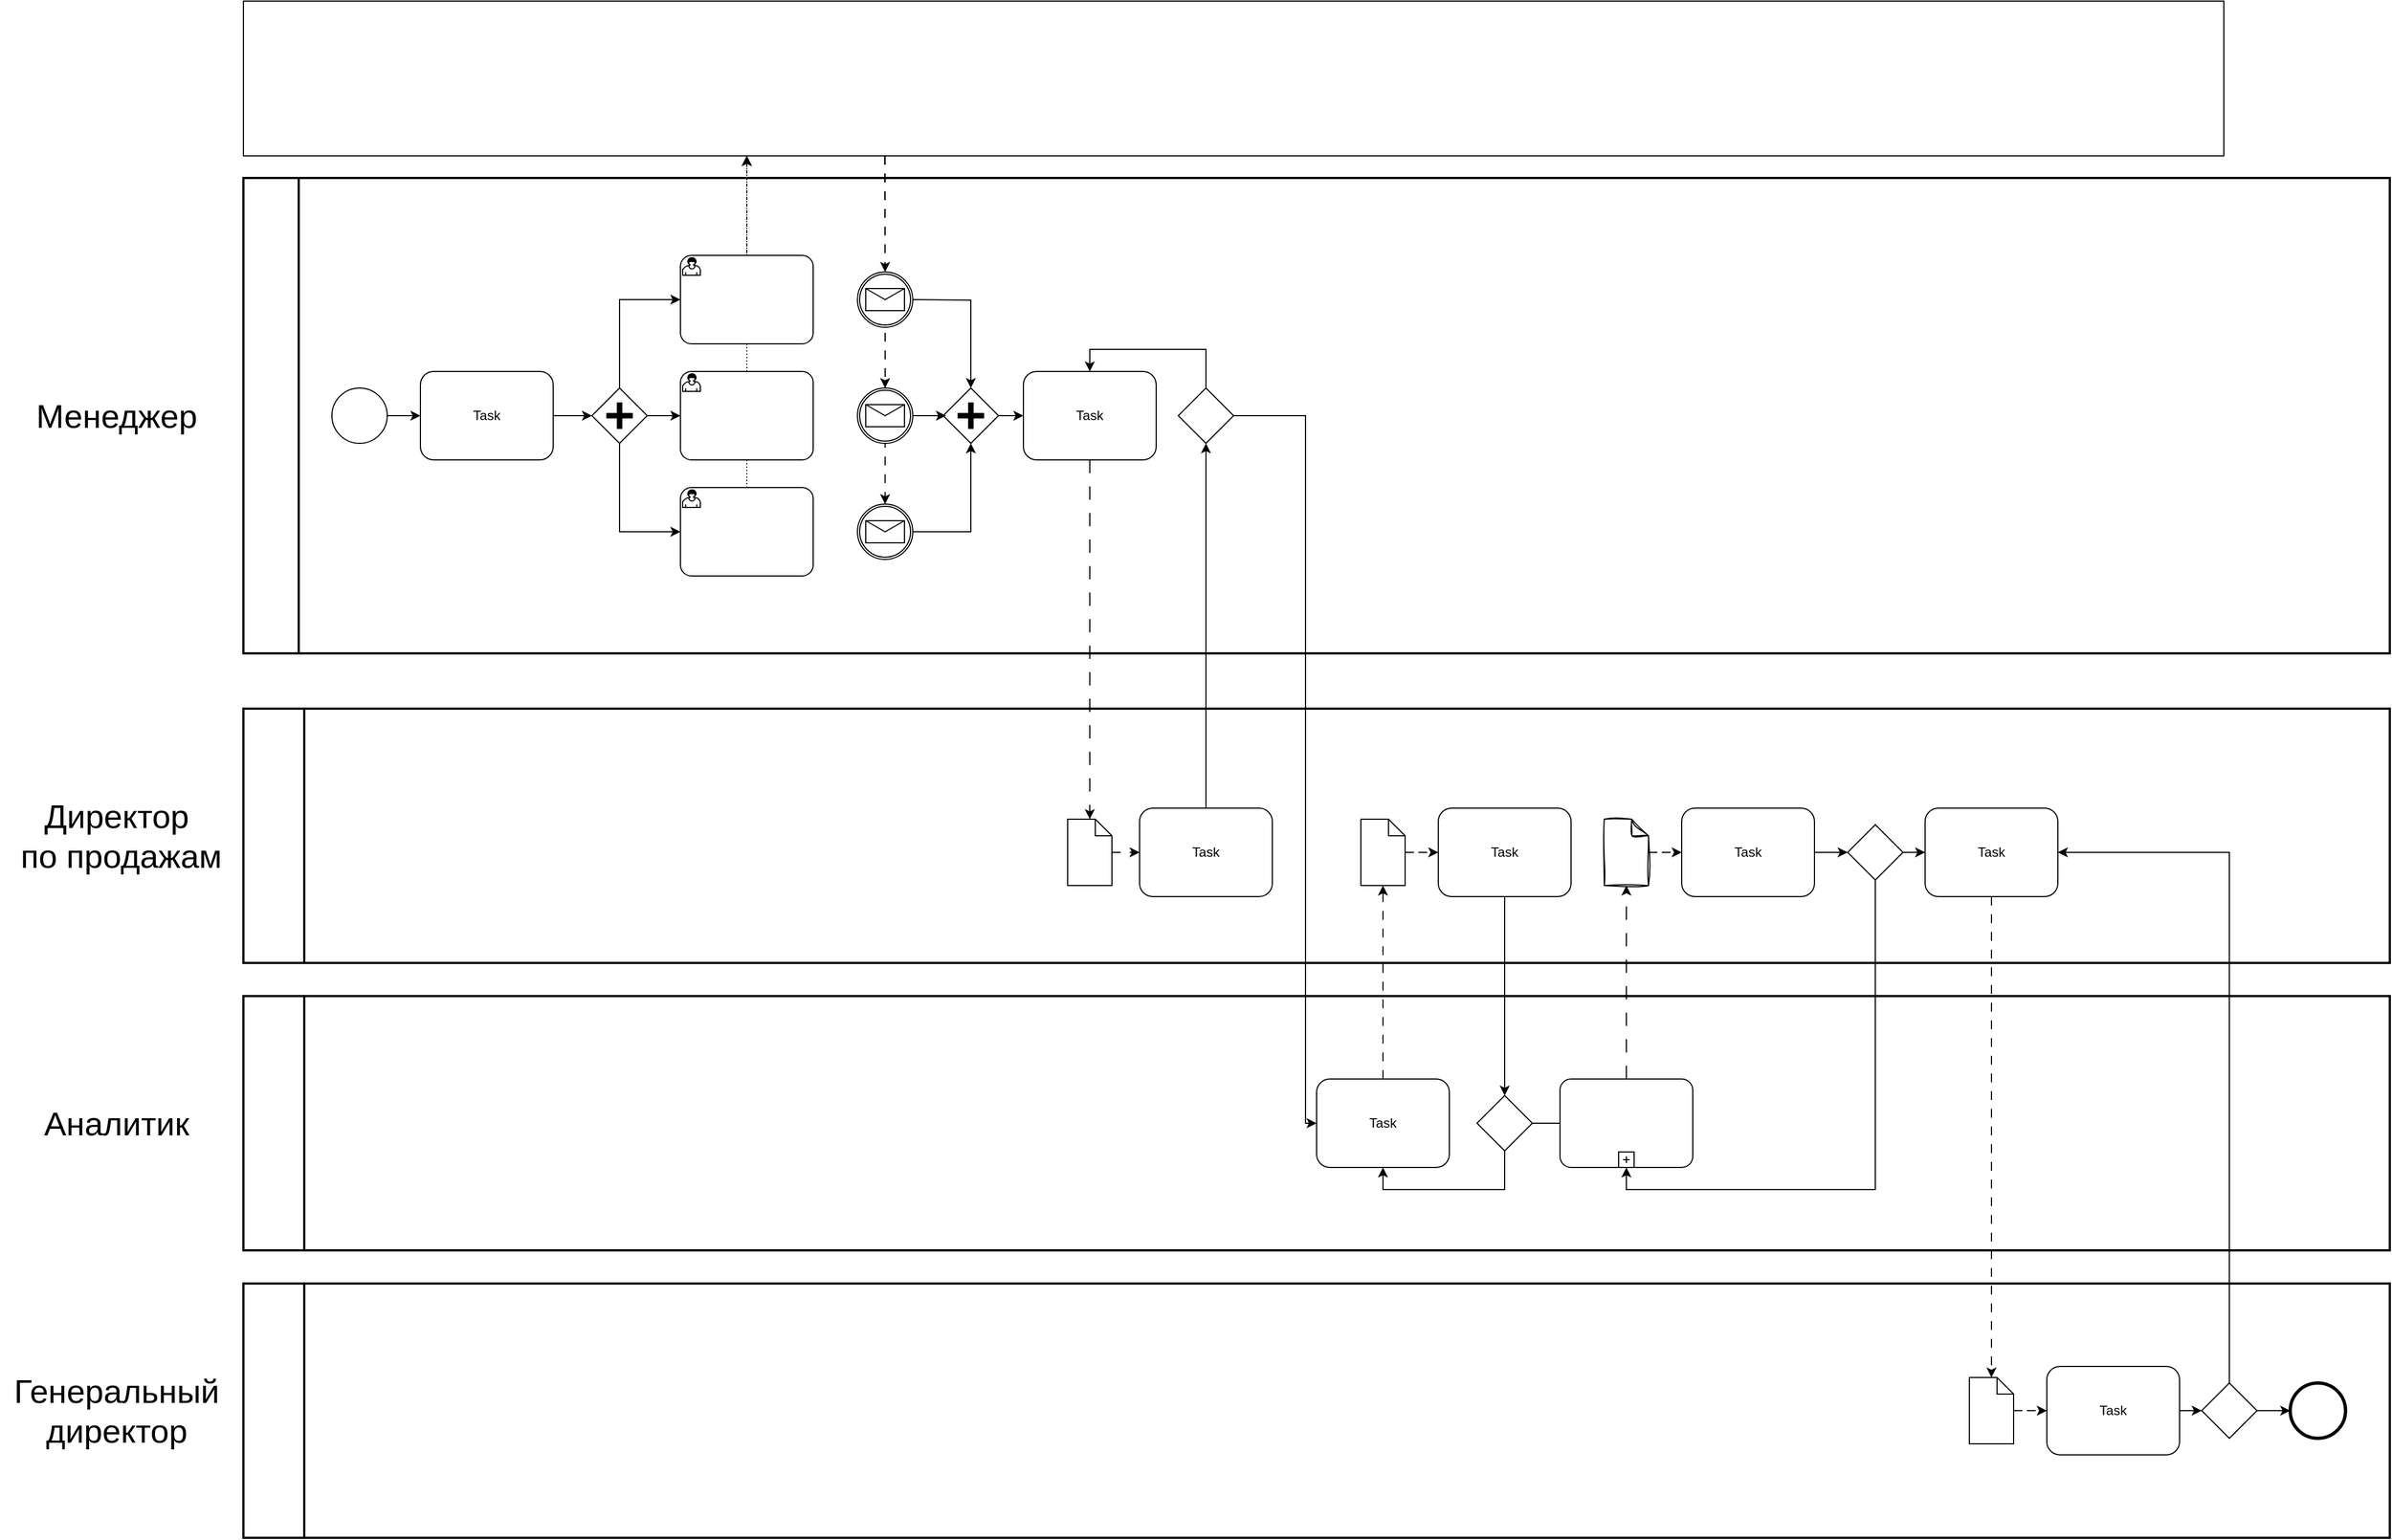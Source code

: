 <mxfile version="25.0.3">
  <diagram name="Page-1" id="2a216829-ef6e-dabb-86c1-c78162f3ba2b">
    <mxGraphModel dx="5018" dy="2268" grid="1" gridSize="10" guides="1" tooltips="1" connect="1" arrows="1" fold="1" page="1" pageScale="1" pageWidth="850" pageHeight="1100" background="none" math="0" shadow="0">
      <root>
        <mxCell id="0" />
        <mxCell id="1" parent="0" />
        <mxCell id="yuOISIgOCX0uWJEtP6---103" value="" style="swimlane;html=1;startSize=55;fontStyle=0;collapsible=0;horizontal=0;swimlaneLine=1;swimlaneFillColor=#ffffff;strokeWidth=2;whiteSpace=wrap;" vertex="1" parent="1">
          <mxGeometry x="-470" y="690" width="1940" height="230" as="geometry" />
        </mxCell>
        <mxCell id="yuOISIgOCX0uWJEtP6---112" style="edgeStyle=orthogonalEdgeStyle;rounded=0;orthogonalLoop=1;jettySize=auto;html=1;dashed=1;dashPattern=8 8;" edge="1" parent="yuOISIgOCX0uWJEtP6---103" source="yuOISIgOCX0uWJEtP6---109">
          <mxGeometry relative="1" as="geometry">
            <mxPoint x="810" y="130" as="targetPoint" />
          </mxGeometry>
        </mxCell>
        <mxCell id="yuOISIgOCX0uWJEtP6---109" value="" style="shape=mxgraph.bpmn.data;labelPosition=center;verticalLabelPosition=bottom;align=center;verticalAlign=top;size=15;html=1;" vertex="1" parent="yuOISIgOCX0uWJEtP6---103">
          <mxGeometry x="745" y="100" width="40" height="60" as="geometry" />
        </mxCell>
        <mxCell id="yuOISIgOCX0uWJEtP6---110" value="Task" style="shape=ext;rounded=1;html=1;whiteSpace=wrap;" vertex="1" parent="yuOISIgOCX0uWJEtP6---103">
          <mxGeometry x="810" y="90" width="120" height="80" as="geometry" />
        </mxCell>
        <mxCell id="yuOISIgOCX0uWJEtP6---120" style="edgeStyle=orthogonalEdgeStyle;rounded=0;orthogonalLoop=1;jettySize=auto;html=1;dashed=1;dashPattern=8 8;" edge="1" parent="yuOISIgOCX0uWJEtP6---103" source="yuOISIgOCX0uWJEtP6---115" target="yuOISIgOCX0uWJEtP6---116">
          <mxGeometry relative="1" as="geometry" />
        </mxCell>
        <mxCell id="yuOISIgOCX0uWJEtP6---115" value="" style="shape=mxgraph.bpmn.data;labelPosition=center;verticalLabelPosition=bottom;align=center;verticalAlign=top;size=15;html=1;" vertex="1" parent="yuOISIgOCX0uWJEtP6---103">
          <mxGeometry x="1010" y="100" width="40" height="60" as="geometry" />
        </mxCell>
        <mxCell id="yuOISIgOCX0uWJEtP6---116" value="Task" style="shape=ext;rounded=1;html=1;whiteSpace=wrap;" vertex="1" parent="yuOISIgOCX0uWJEtP6---103">
          <mxGeometry x="1080" y="90" width="120" height="80" as="geometry" />
        </mxCell>
        <mxCell id="yuOISIgOCX0uWJEtP6---154" style="edgeStyle=orthogonalEdgeStyle;rounded=0;orthogonalLoop=1;jettySize=auto;html=1;entryX=0;entryY=0.5;entryDx=0;entryDy=0;dashed=1;dashPattern=8 8;" edge="1" parent="yuOISIgOCX0uWJEtP6---103" source="yuOISIgOCX0uWJEtP6---151" target="yuOISIgOCX0uWJEtP6---153">
          <mxGeometry relative="1" as="geometry" />
        </mxCell>
        <mxCell id="yuOISIgOCX0uWJEtP6---151" value="" style="shape=mxgraph.bpmn.data;labelPosition=center;verticalLabelPosition=bottom;align=center;verticalAlign=top;size=15;html=1;sketch=1;curveFitting=1;jiggle=2;" vertex="1" parent="yuOISIgOCX0uWJEtP6---103">
          <mxGeometry x="1230" y="100" width="40" height="60" as="geometry" />
        </mxCell>
        <mxCell id="yuOISIgOCX0uWJEtP6---153" value="Task" style="shape=ext;rounded=1;html=1;whiteSpace=wrap;" vertex="1" parent="yuOISIgOCX0uWJEtP6---103">
          <mxGeometry x="1300" y="90" width="120" height="80" as="geometry" />
        </mxCell>
        <mxCell id="yuOISIgOCX0uWJEtP6---155" value="" style="points=[[0.25,0.25,0],[0.5,0,0],[0.75,0.25,0],[1,0.5,0],[0.75,0.75,0],[0.5,1,0],[0.25,0.75,0],[0,0.5,0]];shape=mxgraph.bpmn.gateway2;html=1;verticalLabelPosition=bottom;labelBackgroundColor=#ffffff;verticalAlign=top;align=center;perimeter=rhombusPerimeter;outlineConnect=0;outline=none;symbol=none;" vertex="1" parent="yuOISIgOCX0uWJEtP6---103">
          <mxGeometry x="1450" y="105" width="50" height="50" as="geometry" />
        </mxCell>
        <mxCell id="yuOISIgOCX0uWJEtP6---156" style="edgeStyle=orthogonalEdgeStyle;rounded=0;orthogonalLoop=1;jettySize=auto;html=1;entryX=0;entryY=0.5;entryDx=0;entryDy=0;entryPerimeter=0;" edge="1" parent="yuOISIgOCX0uWJEtP6---103" source="yuOISIgOCX0uWJEtP6---153" target="yuOISIgOCX0uWJEtP6---155">
          <mxGeometry relative="1" as="geometry">
            <mxPoint x="1430" y="350" as="targetPoint" />
          </mxGeometry>
        </mxCell>
        <mxCell id="yuOISIgOCX0uWJEtP6---167" value="" style="edgeStyle=orthogonalEdgeStyle;rounded=0;orthogonalLoop=1;jettySize=auto;html=1;" edge="1" parent="yuOISIgOCX0uWJEtP6---103" source="yuOISIgOCX0uWJEtP6---155" target="yuOISIgOCX0uWJEtP6---159">
          <mxGeometry relative="1" as="geometry">
            <mxPoint x="1590" y="1580" as="targetPoint" />
            <mxPoint x="1500" y="1580" as="sourcePoint" />
          </mxGeometry>
        </mxCell>
        <mxCell id="yuOISIgOCX0uWJEtP6---159" value="Task" style="shape=ext;rounded=1;html=1;whiteSpace=wrap;" vertex="1" parent="yuOISIgOCX0uWJEtP6---103">
          <mxGeometry x="1520" y="90" width="120" height="80" as="geometry" />
        </mxCell>
        <mxCell id="yuOISIgOCX0uWJEtP6---2" value="" style="swimlane;html=1;startSize=50;fontStyle=0;collapsible=0;horizontal=0;swimlaneLine=1;swimlaneFillColor=#ffffff;strokeWidth=2;whiteSpace=wrap;" vertex="1" parent="1">
          <mxGeometry x="-470" y="210" width="1940" height="430" as="geometry" />
        </mxCell>
        <mxCell id="yuOISIgOCX0uWJEtP6---6" style="edgeStyle=orthogonalEdgeStyle;rounded=0;orthogonalLoop=1;jettySize=auto;html=1;" edge="1" parent="yuOISIgOCX0uWJEtP6---2" source="yuOISIgOCX0uWJEtP6---4" target="yuOISIgOCX0uWJEtP6---5">
          <mxGeometry relative="1" as="geometry" />
        </mxCell>
        <mxCell id="yuOISIgOCX0uWJEtP6---4" value="" style="shape=mxgraph.bpmn.shape;html=1;verticalLabelPosition=bottom;labelBackgroundColor=#ffffff;verticalAlign=top;perimeter=ellipsePerimeter;outline=standard;symbol=general;" vertex="1" parent="yuOISIgOCX0uWJEtP6---2">
          <mxGeometry x="80" y="190" width="50" height="50" as="geometry" />
        </mxCell>
        <mxCell id="yuOISIgOCX0uWJEtP6---9" style="edgeStyle=orthogonalEdgeStyle;rounded=0;orthogonalLoop=1;jettySize=auto;html=1;" edge="1" parent="yuOISIgOCX0uWJEtP6---2" source="yuOISIgOCX0uWJEtP6---5">
          <mxGeometry relative="1" as="geometry">
            <mxPoint x="315" y="215" as="targetPoint" />
          </mxGeometry>
        </mxCell>
        <mxCell id="yuOISIgOCX0uWJEtP6---5" value="Task" style="shape=ext;rounded=1;html=1;whiteSpace=wrap;" vertex="1" parent="yuOISIgOCX0uWJEtP6---2">
          <mxGeometry x="160" y="175" width="120" height="80" as="geometry" />
        </mxCell>
        <mxCell id="yuOISIgOCX0uWJEtP6---7" value="" style="shape=mxgraph.bpmn.shape;html=1;verticalLabelPosition=bottom;labelBackgroundColor=#ffffff;verticalAlign=top;perimeter=rhombusPerimeter;background=gateway;outline=none;symbol=parallelGw;" vertex="1" parent="yuOISIgOCX0uWJEtP6---2">
          <mxGeometry x="315" y="190" width="50" height="50" as="geometry" />
        </mxCell>
        <mxCell id="yuOISIgOCX0uWJEtP6---145" style="edgeStyle=orthogonalEdgeStyle;rounded=0;orthogonalLoop=1;jettySize=auto;html=1;dashed=1;dashPattern=1 2;" edge="1" parent="yuOISIgOCX0uWJEtP6---2" source="yuOISIgOCX0uWJEtP6---10">
          <mxGeometry relative="1" as="geometry">
            <mxPoint x="455" y="-20" as="targetPoint" />
          </mxGeometry>
        </mxCell>
        <mxCell id="yuOISIgOCX0uWJEtP6---10" value="" style="points=[[0.25,0,0],[0.5,0,0],[0.75,0,0],[1,0.25,0],[1,0.5,0],[1,0.75,0],[0.75,1,0],[0.5,1,0],[0.25,1,0],[0,0.75,0],[0,0.5,0],[0,0.25,0]];shape=mxgraph.bpmn.task;whiteSpace=wrap;rectStyle=rounded;size=10;html=1;container=1;expand=0;collapsible=0;taskMarker=user;" vertex="1" parent="yuOISIgOCX0uWJEtP6---2">
          <mxGeometry x="395" y="280" width="120" height="80" as="geometry" />
        </mxCell>
        <mxCell id="yuOISIgOCX0uWJEtP6---144" style="edgeStyle=orthogonalEdgeStyle;rounded=0;orthogonalLoop=1;jettySize=auto;html=1;dashed=1;dashPattern=1 2;" edge="1" parent="yuOISIgOCX0uWJEtP6---2" source="yuOISIgOCX0uWJEtP6---11">
          <mxGeometry relative="1" as="geometry">
            <mxPoint x="455" y="-20" as="targetPoint" />
          </mxGeometry>
        </mxCell>
        <mxCell id="yuOISIgOCX0uWJEtP6---11" value="" style="points=[[0.25,0,0],[0.5,0,0],[0.75,0,0],[1,0.25,0],[1,0.5,0],[1,0.75,0],[0.75,1,0],[0.5,1,0],[0.25,1,0],[0,0.75,0],[0,0.5,0],[0,0.25,0]];shape=mxgraph.bpmn.task;whiteSpace=wrap;rectStyle=rounded;size=10;html=1;container=1;expand=0;collapsible=0;taskMarker=user;" vertex="1" parent="yuOISIgOCX0uWJEtP6---2">
          <mxGeometry x="395" y="175" width="120" height="80" as="geometry" />
        </mxCell>
        <mxCell id="yuOISIgOCX0uWJEtP6---134" style="edgeStyle=orthogonalEdgeStyle;rounded=0;orthogonalLoop=1;jettySize=auto;html=1;dashed=1;dashPattern=1 1;" edge="1" parent="yuOISIgOCX0uWJEtP6---2" source="yuOISIgOCX0uWJEtP6---12">
          <mxGeometry relative="1" as="geometry">
            <mxPoint x="455" y="-20" as="targetPoint" />
          </mxGeometry>
        </mxCell>
        <mxCell id="yuOISIgOCX0uWJEtP6---12" value="" style="points=[[0.25,0,0],[0.5,0,0],[0.75,0,0],[1,0.25,0],[1,0.5,0],[1,0.75,0],[0.75,1,0],[0.5,1,0],[0.25,1,0],[0,0.75,0],[0,0.5,0],[0,0.25,0]];shape=mxgraph.bpmn.task;whiteSpace=wrap;rectStyle=rounded;size=10;html=1;container=1;expand=0;collapsible=0;taskMarker=user;" vertex="1" parent="yuOISIgOCX0uWJEtP6---2">
          <mxGeometry x="395" y="70" width="120" height="80" as="geometry" />
        </mxCell>
        <mxCell id="yuOISIgOCX0uWJEtP6---14" style="edgeStyle=orthogonalEdgeStyle;rounded=0;orthogonalLoop=1;jettySize=auto;html=1;entryX=0;entryY=0.5;entryDx=0;entryDy=0;entryPerimeter=0;" edge="1" parent="yuOISIgOCX0uWJEtP6---2" source="yuOISIgOCX0uWJEtP6---7" target="yuOISIgOCX0uWJEtP6---11">
          <mxGeometry relative="1" as="geometry" />
        </mxCell>
        <mxCell id="yuOISIgOCX0uWJEtP6---16" style="edgeStyle=orthogonalEdgeStyle;rounded=0;orthogonalLoop=1;jettySize=auto;html=1;entryX=0;entryY=0.5;entryDx=0;entryDy=0;entryPerimeter=0;" edge="1" parent="yuOISIgOCX0uWJEtP6---2" source="yuOISIgOCX0uWJEtP6---7" target="yuOISIgOCX0uWJEtP6---10">
          <mxGeometry relative="1" as="geometry">
            <Array as="points">
              <mxPoint x="340" y="320" />
            </Array>
          </mxGeometry>
        </mxCell>
        <mxCell id="yuOISIgOCX0uWJEtP6---17" style="edgeStyle=orthogonalEdgeStyle;rounded=0;orthogonalLoop=1;jettySize=auto;html=1;entryX=0;entryY=0.5;entryDx=0;entryDy=0;entryPerimeter=0;" edge="1" parent="yuOISIgOCX0uWJEtP6---2" source="yuOISIgOCX0uWJEtP6---7" target="yuOISIgOCX0uWJEtP6---12">
          <mxGeometry relative="1" as="geometry">
            <Array as="points">
              <mxPoint x="340" y="110" />
            </Array>
          </mxGeometry>
        </mxCell>
        <mxCell id="yuOISIgOCX0uWJEtP6---26" style="edgeStyle=orthogonalEdgeStyle;rounded=0;orthogonalLoop=1;jettySize=auto;html=1;entryX=0.5;entryY=1;entryDx=0;entryDy=0;" edge="1" parent="yuOISIgOCX0uWJEtP6---2" source="yuOISIgOCX0uWJEtP6---18" target="yuOISIgOCX0uWJEtP6---24">
          <mxGeometry relative="1" as="geometry" />
        </mxCell>
        <mxCell id="yuOISIgOCX0uWJEtP6---18" value="" style="points=[[0.145,0.145,0],[0.5,0,0],[0.855,0.145,0],[1,0.5,0],[0.855,0.855,0],[0.5,1,0],[0.145,0.855,0],[0,0.5,0]];shape=mxgraph.bpmn.event;html=1;verticalLabelPosition=bottom;labelBackgroundColor=#ffffff;verticalAlign=top;align=center;perimeter=ellipsePerimeter;outlineConnect=0;aspect=fixed;outline=catching;symbol=message;" vertex="1" parent="yuOISIgOCX0uWJEtP6---2">
          <mxGeometry x="555" y="295" width="50" height="50" as="geometry" />
        </mxCell>
        <mxCell id="yuOISIgOCX0uWJEtP6---25" style="edgeStyle=orthogonalEdgeStyle;rounded=0;orthogonalLoop=1;jettySize=auto;html=1;entryX=0.5;entryY=0;entryDx=0;entryDy=0;" edge="1" parent="yuOISIgOCX0uWJEtP6---2" target="yuOISIgOCX0uWJEtP6---24">
          <mxGeometry relative="1" as="geometry">
            <mxPoint x="605" y="110.0" as="sourcePoint" />
          </mxGeometry>
        </mxCell>
        <mxCell id="yuOISIgOCX0uWJEtP6---29" style="edgeStyle=orthogonalEdgeStyle;rounded=0;orthogonalLoop=1;jettySize=auto;html=1;entryX=0;entryY=0.5;entryDx=0;entryDy=0;" edge="1" parent="yuOISIgOCX0uWJEtP6---2" source="yuOISIgOCX0uWJEtP6---24" target="yuOISIgOCX0uWJEtP6---28">
          <mxGeometry relative="1" as="geometry" />
        </mxCell>
        <mxCell id="yuOISIgOCX0uWJEtP6---24" value="" style="shape=mxgraph.bpmn.shape;html=1;verticalLabelPosition=bottom;labelBackgroundColor=#ffffff;verticalAlign=top;perimeter=rhombusPerimeter;background=gateway;outline=none;symbol=parallelGw;" vertex="1" parent="yuOISIgOCX0uWJEtP6---2">
          <mxGeometry x="632.5" y="190" width="50" height="50" as="geometry" />
        </mxCell>
        <mxCell id="yuOISIgOCX0uWJEtP6---27" style="edgeStyle=orthogonalEdgeStyle;rounded=0;orthogonalLoop=1;jettySize=auto;html=1;" edge="1" parent="yuOISIgOCX0uWJEtP6---2">
          <mxGeometry relative="1" as="geometry">
            <mxPoint x="605.0" y="215.037" as="sourcePoint" />
            <mxPoint x="635" y="215" as="targetPoint" />
          </mxGeometry>
        </mxCell>
        <mxCell id="yuOISIgOCX0uWJEtP6---136" style="edgeStyle=orthogonalEdgeStyle;rounded=0;orthogonalLoop=1;jettySize=auto;html=1;entryX=0.5;entryY=0;entryDx=0;entryDy=0;entryPerimeter=0;dashed=1;dashPattern=8 8;" edge="1" parent="yuOISIgOCX0uWJEtP6---2">
          <mxGeometry relative="1" as="geometry">
            <mxPoint x="580" y="190" as="targetPoint" />
            <mxPoint x="580" y="-20" as="sourcePoint" />
          </mxGeometry>
        </mxCell>
        <mxCell id="yuOISIgOCX0uWJEtP6---28" value="Task" style="shape=ext;rounded=1;html=1;whiteSpace=wrap;" vertex="1" parent="yuOISIgOCX0uWJEtP6---2">
          <mxGeometry x="705" y="175" width="120" height="80" as="geometry" />
        </mxCell>
        <mxCell id="yuOISIgOCX0uWJEtP6---33" style="edgeStyle=orthogonalEdgeStyle;rounded=0;orthogonalLoop=1;jettySize=auto;html=1;entryX=0.5;entryY=0;entryDx=0;entryDy=0;" edge="1" parent="yuOISIgOCX0uWJEtP6---2" source="yuOISIgOCX0uWJEtP6---30" target="yuOISIgOCX0uWJEtP6---28">
          <mxGeometry relative="1" as="geometry">
            <Array as="points">
              <mxPoint x="870" y="155" />
              <mxPoint x="765" y="155" />
            </Array>
          </mxGeometry>
        </mxCell>
        <mxCell id="yuOISIgOCX0uWJEtP6---30" value="" style="points=[[0.25,0.25,0],[0.5,0,0],[0.75,0.25,0],[1,0.5,0],[0.75,0.75,0],[0.5,1,0],[0.25,0.75,0],[0,0.5,0]];shape=mxgraph.bpmn.gateway2;html=1;verticalLabelPosition=bottom;labelBackgroundColor=#ffffff;verticalAlign=top;align=center;perimeter=rhombusPerimeter;outlineConnect=0;outline=none;symbol=none;" vertex="1" parent="yuOISIgOCX0uWJEtP6---2">
          <mxGeometry x="845" y="190" width="50" height="50" as="geometry" />
        </mxCell>
        <mxCell id="yuOISIgOCX0uWJEtP6---137" style="edgeStyle=orthogonalEdgeStyle;rounded=0;orthogonalLoop=1;jettySize=auto;html=1;entryX=0.5;entryY=0;entryDx=0;entryDy=0;entryPerimeter=0;dashed=1;dashPattern=8 8;" edge="1" parent="yuOISIgOCX0uWJEtP6---2" target="yuOISIgOCX0uWJEtP6---18">
          <mxGeometry relative="1" as="geometry">
            <mxPoint x="579.63" y="285" as="targetPoint" />
            <mxPoint x="579.63" y="-20" as="sourcePoint" />
          </mxGeometry>
        </mxCell>
        <mxCell id="yuOISIgOCX0uWJEtP6---138" value="" style="points=[[0.145,0.145,0],[0.5,0,0],[0.855,0.145,0],[1,0.5,0],[0.855,0.855,0],[0.5,1,0],[0.145,0.855,0],[0,0.5,0]];shape=mxgraph.bpmn.event;html=1;verticalLabelPosition=bottom;labelBackgroundColor=#ffffff;verticalAlign=top;align=center;perimeter=ellipsePerimeter;outlineConnect=0;aspect=fixed;outline=catching;symbol=message;" vertex="1" parent="yuOISIgOCX0uWJEtP6---2">
          <mxGeometry x="555" y="190" width="50" height="50" as="geometry" />
        </mxCell>
        <mxCell id="yuOISIgOCX0uWJEtP6---139" value="" style="points=[[0.145,0.145,0],[0.5,0,0],[0.855,0.145,0],[1,0.5,0],[0.855,0.855,0],[0.5,1,0],[0.145,0.855,0],[0,0.5,0]];shape=mxgraph.bpmn.event;html=1;verticalLabelPosition=bottom;labelBackgroundColor=#ffffff;verticalAlign=top;align=center;perimeter=ellipsePerimeter;outlineConnect=0;aspect=fixed;outline=catching;symbol=message;" vertex="1" parent="yuOISIgOCX0uWJEtP6---2">
          <mxGeometry x="555" y="85" width="50" height="50" as="geometry" />
        </mxCell>
        <mxCell id="yuOISIgOCX0uWJEtP6---108" style="edgeStyle=orthogonalEdgeStyle;rounded=0;orthogonalLoop=1;jettySize=auto;html=1;dashed=1;dashPattern=12 12;" edge="1" parent="yuOISIgOCX0uWJEtP6---2" source="yuOISIgOCX0uWJEtP6---28">
          <mxGeometry relative="1" as="geometry">
            <mxPoint x="765" y="580" as="targetPoint" />
          </mxGeometry>
        </mxCell>
        <mxCell id="yuOISIgOCX0uWJEtP6---113" value="" style="swimlane;html=1;startSize=55;fontStyle=0;collapsible=0;horizontal=0;swimlaneLine=1;swimlaneFillColor=#ffffff;strokeWidth=2;whiteSpace=wrap;" vertex="1" parent="1">
          <mxGeometry x="-470" y="950" width="1940" height="230" as="geometry" />
        </mxCell>
        <mxCell id="yuOISIgOCX0uWJEtP6---117" value="Task" style="shape=ext;rounded=1;html=1;whiteSpace=wrap;" vertex="1" parent="yuOISIgOCX0uWJEtP6---113">
          <mxGeometry x="970" y="75" width="120" height="80" as="geometry" />
        </mxCell>
        <mxCell id="yuOISIgOCX0uWJEtP6---124" style="edgeStyle=orthogonalEdgeStyle;rounded=0;orthogonalLoop=1;jettySize=auto;html=1;" edge="1" parent="yuOISIgOCX0uWJEtP6---113" source="yuOISIgOCX0uWJEtP6---121">
          <mxGeometry relative="1" as="geometry">
            <mxPoint x="1250" y="115" as="targetPoint" />
          </mxGeometry>
        </mxCell>
        <mxCell id="yuOISIgOCX0uWJEtP6---125" style="edgeStyle=orthogonalEdgeStyle;rounded=0;orthogonalLoop=1;jettySize=auto;html=1;entryX=0.5;entryY=1;entryDx=0;entryDy=0;exitX=0.5;exitY=1;exitDx=0;exitDy=0;exitPerimeter=0;" edge="1" parent="yuOISIgOCX0uWJEtP6---113" source="yuOISIgOCX0uWJEtP6---121" target="yuOISIgOCX0uWJEtP6---117">
          <mxGeometry relative="1" as="geometry" />
        </mxCell>
        <mxCell id="yuOISIgOCX0uWJEtP6---121" value="" style="points=[[0.25,0.25,0],[0.5,0,0],[0.75,0.25,0],[1,0.5,0],[0.75,0.75,0],[0.5,1,0],[0.25,0.75,0],[0,0.5,0]];shape=mxgraph.bpmn.gateway2;html=1;verticalLabelPosition=bottom;labelBackgroundColor=#ffffff;verticalAlign=top;align=center;perimeter=rhombusPerimeter;outlineConnect=0;outline=none;symbol=none;" vertex="1" parent="yuOISIgOCX0uWJEtP6---113">
          <mxGeometry x="1115" y="90" width="50" height="50" as="geometry" />
        </mxCell>
        <mxCell id="yuOISIgOCX0uWJEtP6---146" value="" style="points=[[0.25,0,0],[0.5,0,0],[0.75,0,0],[1,0.25,0],[1,0.5,0],[1,0.75,0],[0.75,1,0],[0.5,1,0],[0.25,1,0],[0,0.75,0],[0,0.5,0],[0,0.25,0]];shape=mxgraph.bpmn.task;whiteSpace=wrap;rectStyle=rounded;size=10;html=1;container=1;expand=0;collapsible=0;taskMarker=abstract;isLoopSub=1;" vertex="1" parent="yuOISIgOCX0uWJEtP6---113">
          <mxGeometry x="1190" y="75" width="120" height="80" as="geometry" />
        </mxCell>
        <mxCell id="yuOISIgOCX0uWJEtP6---104" value="" style="swimlane;html=1;startSize=20;fontStyle=0;collapsible=0;horizontal=0;swimlaneLine=0;fillColor=none;whiteSpace=wrap;" vertex="1" parent="1">
          <mxGeometry x="-470" y="50" width="1790" height="140" as="geometry" />
        </mxCell>
        <mxCell id="yuOISIgOCX0uWJEtP6---111" style="edgeStyle=orthogonalEdgeStyle;rounded=0;orthogonalLoop=1;jettySize=auto;html=1;entryX=0.5;entryY=1;entryDx=0;entryDy=0;entryPerimeter=0;" edge="1" parent="1" source="yuOISIgOCX0uWJEtP6---110" target="yuOISIgOCX0uWJEtP6---30">
          <mxGeometry relative="1" as="geometry" />
        </mxCell>
        <mxCell id="yuOISIgOCX0uWJEtP6---118" style="edgeStyle=orthogonalEdgeStyle;rounded=0;orthogonalLoop=1;jettySize=auto;html=1;entryX=0;entryY=0.5;entryDx=0;entryDy=0;" edge="1" parent="1" source="yuOISIgOCX0uWJEtP6---30" target="yuOISIgOCX0uWJEtP6---117">
          <mxGeometry relative="1" as="geometry">
            <Array as="points">
              <mxPoint x="490" y="425" />
              <mxPoint x="490" y="1065" />
            </Array>
          </mxGeometry>
        </mxCell>
        <mxCell id="yuOISIgOCX0uWJEtP6---119" style="edgeStyle=orthogonalEdgeStyle;rounded=0;orthogonalLoop=1;jettySize=auto;html=1;entryX=0.5;entryY=1;entryDx=0;entryDy=0;entryPerimeter=0;dashed=1;dashPattern=8 8;" edge="1" parent="1" source="yuOISIgOCX0uWJEtP6---117" target="yuOISIgOCX0uWJEtP6---115">
          <mxGeometry relative="1" as="geometry" />
        </mxCell>
        <mxCell id="yuOISIgOCX0uWJEtP6---122" style="edgeStyle=orthogonalEdgeStyle;rounded=0;orthogonalLoop=1;jettySize=auto;html=1;" edge="1" parent="1" source="yuOISIgOCX0uWJEtP6---116" target="yuOISIgOCX0uWJEtP6---121">
          <mxGeometry relative="1" as="geometry">
            <mxPoint x="690.0" y="1040" as="targetPoint" />
          </mxGeometry>
        </mxCell>
        <mxCell id="yuOISIgOCX0uWJEtP6---126" value="" style="swimlane;html=1;startSize=55;fontStyle=0;collapsible=0;horizontal=0;swimlaneLine=1;swimlaneFillColor=#ffffff;strokeWidth=2;whiteSpace=wrap;" vertex="1" parent="1">
          <mxGeometry x="-470" y="1210" width="1940" height="230" as="geometry" />
        </mxCell>
        <mxCell id="yuOISIgOCX0uWJEtP6---165" style="edgeStyle=orthogonalEdgeStyle;rounded=0;orthogonalLoop=1;jettySize=auto;html=1;entryX=0;entryY=0.5;entryDx=0;entryDy=0;dashed=1;dashPattern=8 8;" edge="1" parent="yuOISIgOCX0uWJEtP6---126" source="yuOISIgOCX0uWJEtP6---161" target="yuOISIgOCX0uWJEtP6---164">
          <mxGeometry relative="1" as="geometry" />
        </mxCell>
        <mxCell id="yuOISIgOCX0uWJEtP6---161" value="" style="shape=mxgraph.bpmn.data;labelPosition=center;verticalLabelPosition=bottom;align=center;verticalAlign=top;size=15;html=1;" vertex="1" parent="yuOISIgOCX0uWJEtP6---126">
          <mxGeometry x="1560" y="85" width="40" height="60" as="geometry" />
        </mxCell>
        <mxCell id="yuOISIgOCX0uWJEtP6---169" style="edgeStyle=orthogonalEdgeStyle;rounded=0;orthogonalLoop=1;jettySize=auto;html=1;" edge="1" parent="yuOISIgOCX0uWJEtP6---126" source="yuOISIgOCX0uWJEtP6---164">
          <mxGeometry relative="1" as="geometry">
            <mxPoint x="1770" y="115" as="targetPoint" />
          </mxGeometry>
        </mxCell>
        <mxCell id="yuOISIgOCX0uWJEtP6---164" value="Task" style="shape=ext;rounded=1;html=1;whiteSpace=wrap;" vertex="1" parent="yuOISIgOCX0uWJEtP6---126">
          <mxGeometry x="1630" y="75" width="120" height="80" as="geometry" />
        </mxCell>
        <mxCell id="yuOISIgOCX0uWJEtP6---168" value="" style="points=[[0.25,0.25,0],[0.5,0,0],[0.75,0.25,0],[1,0.5,0],[0.75,0.75,0],[0.5,1,0],[0.25,0.75,0],[0,0.5,0]];shape=mxgraph.bpmn.gateway2;html=1;verticalLabelPosition=bottom;labelBackgroundColor=#ffffff;verticalAlign=top;align=center;perimeter=rhombusPerimeter;outlineConnect=0;outline=none;symbol=none;" vertex="1" parent="yuOISIgOCX0uWJEtP6---126">
          <mxGeometry x="1770" y="90" width="50" height="50" as="geometry" />
        </mxCell>
        <mxCell id="yuOISIgOCX0uWJEtP6---171" value="" style="points=[[0.145,0.145,0],[0.5,0,0],[0.855,0.145,0],[1,0.5,0],[0.855,0.855,0],[0.5,1,0],[0.145,0.855,0],[0,0.5,0]];shape=mxgraph.bpmn.event;html=1;verticalLabelPosition=bottom;labelBackgroundColor=#ffffff;verticalAlign=top;align=center;perimeter=ellipsePerimeter;outlineConnect=0;aspect=fixed;outline=end;symbol=terminate2;" vertex="1" parent="yuOISIgOCX0uWJEtP6---126">
          <mxGeometry x="1850" y="90" width="50" height="50" as="geometry" />
        </mxCell>
        <mxCell id="yuOISIgOCX0uWJEtP6---172" style="edgeStyle=orthogonalEdgeStyle;rounded=0;orthogonalLoop=1;jettySize=auto;html=1;entryX=0;entryY=0.5;entryDx=0;entryDy=0;entryPerimeter=0;" edge="1" parent="yuOISIgOCX0uWJEtP6---126" source="yuOISIgOCX0uWJEtP6---168" target="yuOISIgOCX0uWJEtP6---171">
          <mxGeometry relative="1" as="geometry" />
        </mxCell>
        <mxCell id="yuOISIgOCX0uWJEtP6---135" style="edgeStyle=orthogonalEdgeStyle;rounded=0;orthogonalLoop=1;jettySize=auto;html=1;entryX=0.5;entryY=0;entryDx=0;entryDy=0;entryPerimeter=0;dashed=1;dashPattern=8 8;" edge="1" parent="1">
          <mxGeometry relative="1" as="geometry">
            <mxPoint x="110" y="295" as="targetPoint" />
            <mxPoint x="110" y="190" as="sourcePoint" />
          </mxGeometry>
        </mxCell>
        <mxCell id="yuOISIgOCX0uWJEtP6---147" value="&lt;font style=&quot;font-size: 30px;&quot;&gt;Аналитик&lt;/font&gt;" style="text;html=1;align=center;verticalAlign=middle;resizable=0;points=[];autosize=1;strokeColor=none;fillColor=none;" vertex="1" parent="1">
          <mxGeometry x="-660" y="1040" width="150" height="50" as="geometry" />
        </mxCell>
        <mxCell id="yuOISIgOCX0uWJEtP6---148" value="&lt;font style=&quot;font-size: 30px;&quot;&gt;Менеджер&lt;/font&gt;" style="text;html=1;align=center;verticalAlign=middle;resizable=0;points=[];autosize=1;strokeColor=none;fillColor=none;" vertex="1" parent="1">
          <mxGeometry x="-670" y="400" width="170" height="50" as="geometry" />
        </mxCell>
        <mxCell id="yuOISIgOCX0uWJEtP6---149" value="&lt;font style=&quot;font-size: 30px;&quot;&gt;Директор&lt;/font&gt;&lt;div&gt;&lt;font style=&quot;font-size: 30px;&quot;&gt;&amp;nbsp;по продажам&lt;/font&gt;&lt;/div&gt;" style="text;html=1;align=center;verticalAlign=middle;resizable=0;points=[];autosize=1;strokeColor=none;fillColor=none;" vertex="1" parent="1">
          <mxGeometry x="-690" y="760" width="210" height="90" as="geometry" />
        </mxCell>
        <mxCell id="yuOISIgOCX0uWJEtP6---150" value="&lt;span style=&quot;font-size: 30px;&quot;&gt;Генеральный&lt;/span&gt;&lt;div&gt;&lt;span style=&quot;font-size: 30px;&quot;&gt;директор&lt;/span&gt;&lt;/div&gt;" style="text;html=1;align=center;verticalAlign=middle;resizable=0;points=[];autosize=1;strokeColor=none;fillColor=none;" vertex="1" parent="1">
          <mxGeometry x="-690" y="1280" width="210" height="90" as="geometry" />
        </mxCell>
        <mxCell id="yuOISIgOCX0uWJEtP6---152" style="edgeStyle=orthogonalEdgeStyle;rounded=0;orthogonalLoop=1;jettySize=auto;html=1;entryX=0.5;entryY=1;entryDx=0;entryDy=0;entryPerimeter=0;dashed=1;dashPattern=12 12;" edge="1" parent="1" source="yuOISIgOCX0uWJEtP6---146" target="yuOISIgOCX0uWJEtP6---151">
          <mxGeometry relative="1" as="geometry" />
        </mxCell>
        <mxCell id="yuOISIgOCX0uWJEtP6---157" style="edgeStyle=orthogonalEdgeStyle;rounded=0;orthogonalLoop=1;jettySize=auto;html=1;entryX=0.5;entryY=1;entryDx=0;entryDy=0;entryPerimeter=0;exitX=0.5;exitY=1;exitDx=0;exitDy=0;exitPerimeter=0;" edge="1" parent="1" source="yuOISIgOCX0uWJEtP6---155" target="yuOISIgOCX0uWJEtP6---146">
          <mxGeometry relative="1" as="geometry" />
        </mxCell>
        <mxCell id="yuOISIgOCX0uWJEtP6---163" style="edgeStyle=orthogonalEdgeStyle;rounded=0;orthogonalLoop=1;jettySize=auto;html=1;entryX=0.5;entryY=0;entryDx=0;entryDy=0;entryPerimeter=0;dashed=1;dashPattern=8 8;" edge="1" parent="1" source="yuOISIgOCX0uWJEtP6---159" target="yuOISIgOCX0uWJEtP6---161">
          <mxGeometry relative="1" as="geometry" />
        </mxCell>
        <mxCell id="yuOISIgOCX0uWJEtP6---170" style="edgeStyle=orthogonalEdgeStyle;rounded=0;orthogonalLoop=1;jettySize=auto;html=1;entryX=1;entryY=0.5;entryDx=0;entryDy=0;exitX=0.5;exitY=0;exitDx=0;exitDy=0;exitPerimeter=0;" edge="1" parent="1" source="yuOISIgOCX0uWJEtP6---168" target="yuOISIgOCX0uWJEtP6---159">
          <mxGeometry relative="1" as="geometry" />
        </mxCell>
      </root>
    </mxGraphModel>
  </diagram>
</mxfile>
